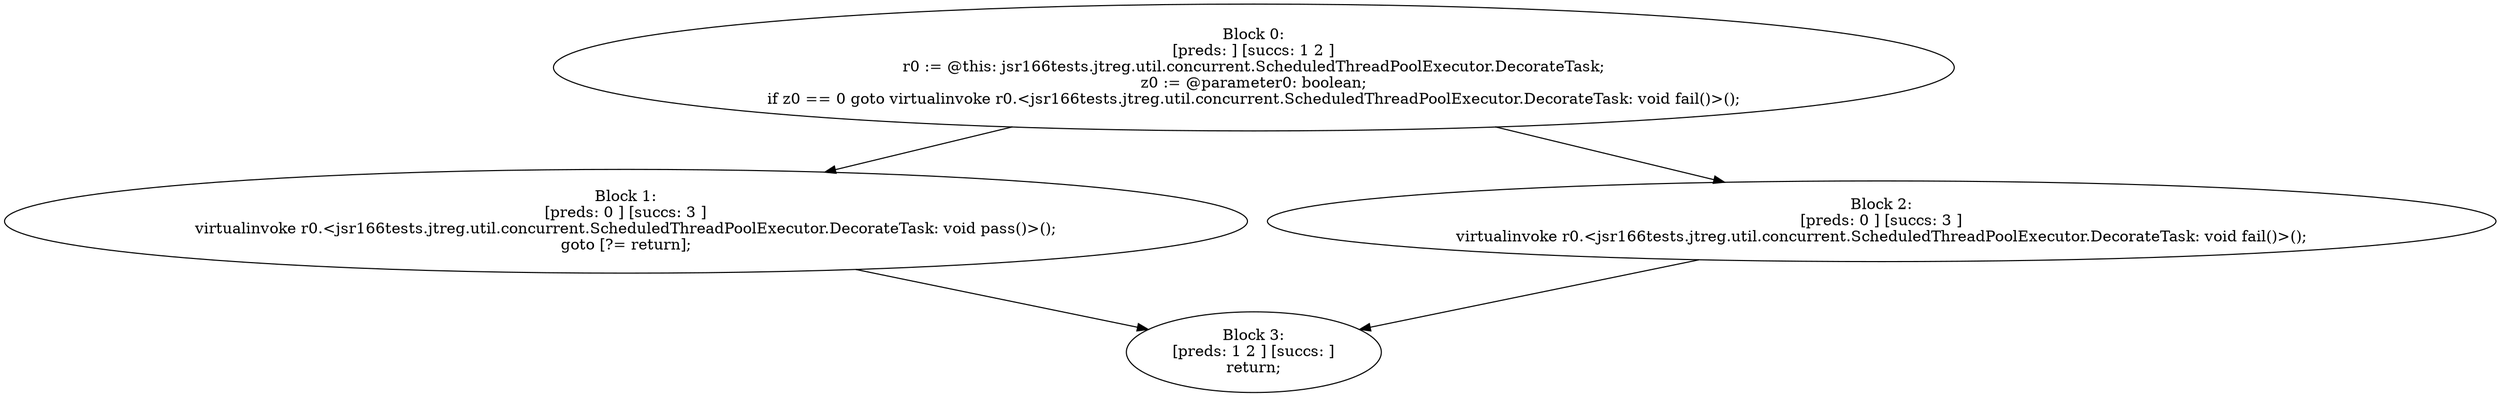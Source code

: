 digraph "unitGraph" {
    "Block 0:
[preds: ] [succs: 1 2 ]
r0 := @this: jsr166tests.jtreg.util.concurrent.ScheduledThreadPoolExecutor.DecorateTask;
z0 := @parameter0: boolean;
if z0 == 0 goto virtualinvoke r0.<jsr166tests.jtreg.util.concurrent.ScheduledThreadPoolExecutor.DecorateTask: void fail()>();
"
    "Block 1:
[preds: 0 ] [succs: 3 ]
virtualinvoke r0.<jsr166tests.jtreg.util.concurrent.ScheduledThreadPoolExecutor.DecorateTask: void pass()>();
goto [?= return];
"
    "Block 2:
[preds: 0 ] [succs: 3 ]
virtualinvoke r0.<jsr166tests.jtreg.util.concurrent.ScheduledThreadPoolExecutor.DecorateTask: void fail()>();
"
    "Block 3:
[preds: 1 2 ] [succs: ]
return;
"
    "Block 0:
[preds: ] [succs: 1 2 ]
r0 := @this: jsr166tests.jtreg.util.concurrent.ScheduledThreadPoolExecutor.DecorateTask;
z0 := @parameter0: boolean;
if z0 == 0 goto virtualinvoke r0.<jsr166tests.jtreg.util.concurrent.ScheduledThreadPoolExecutor.DecorateTask: void fail()>();
"->"Block 1:
[preds: 0 ] [succs: 3 ]
virtualinvoke r0.<jsr166tests.jtreg.util.concurrent.ScheduledThreadPoolExecutor.DecorateTask: void pass()>();
goto [?= return];
";
    "Block 0:
[preds: ] [succs: 1 2 ]
r0 := @this: jsr166tests.jtreg.util.concurrent.ScheduledThreadPoolExecutor.DecorateTask;
z0 := @parameter0: boolean;
if z0 == 0 goto virtualinvoke r0.<jsr166tests.jtreg.util.concurrent.ScheduledThreadPoolExecutor.DecorateTask: void fail()>();
"->"Block 2:
[preds: 0 ] [succs: 3 ]
virtualinvoke r0.<jsr166tests.jtreg.util.concurrent.ScheduledThreadPoolExecutor.DecorateTask: void fail()>();
";
    "Block 1:
[preds: 0 ] [succs: 3 ]
virtualinvoke r0.<jsr166tests.jtreg.util.concurrent.ScheduledThreadPoolExecutor.DecorateTask: void pass()>();
goto [?= return];
"->"Block 3:
[preds: 1 2 ] [succs: ]
return;
";
    "Block 2:
[preds: 0 ] [succs: 3 ]
virtualinvoke r0.<jsr166tests.jtreg.util.concurrent.ScheduledThreadPoolExecutor.DecorateTask: void fail()>();
"->"Block 3:
[preds: 1 2 ] [succs: ]
return;
";
}
